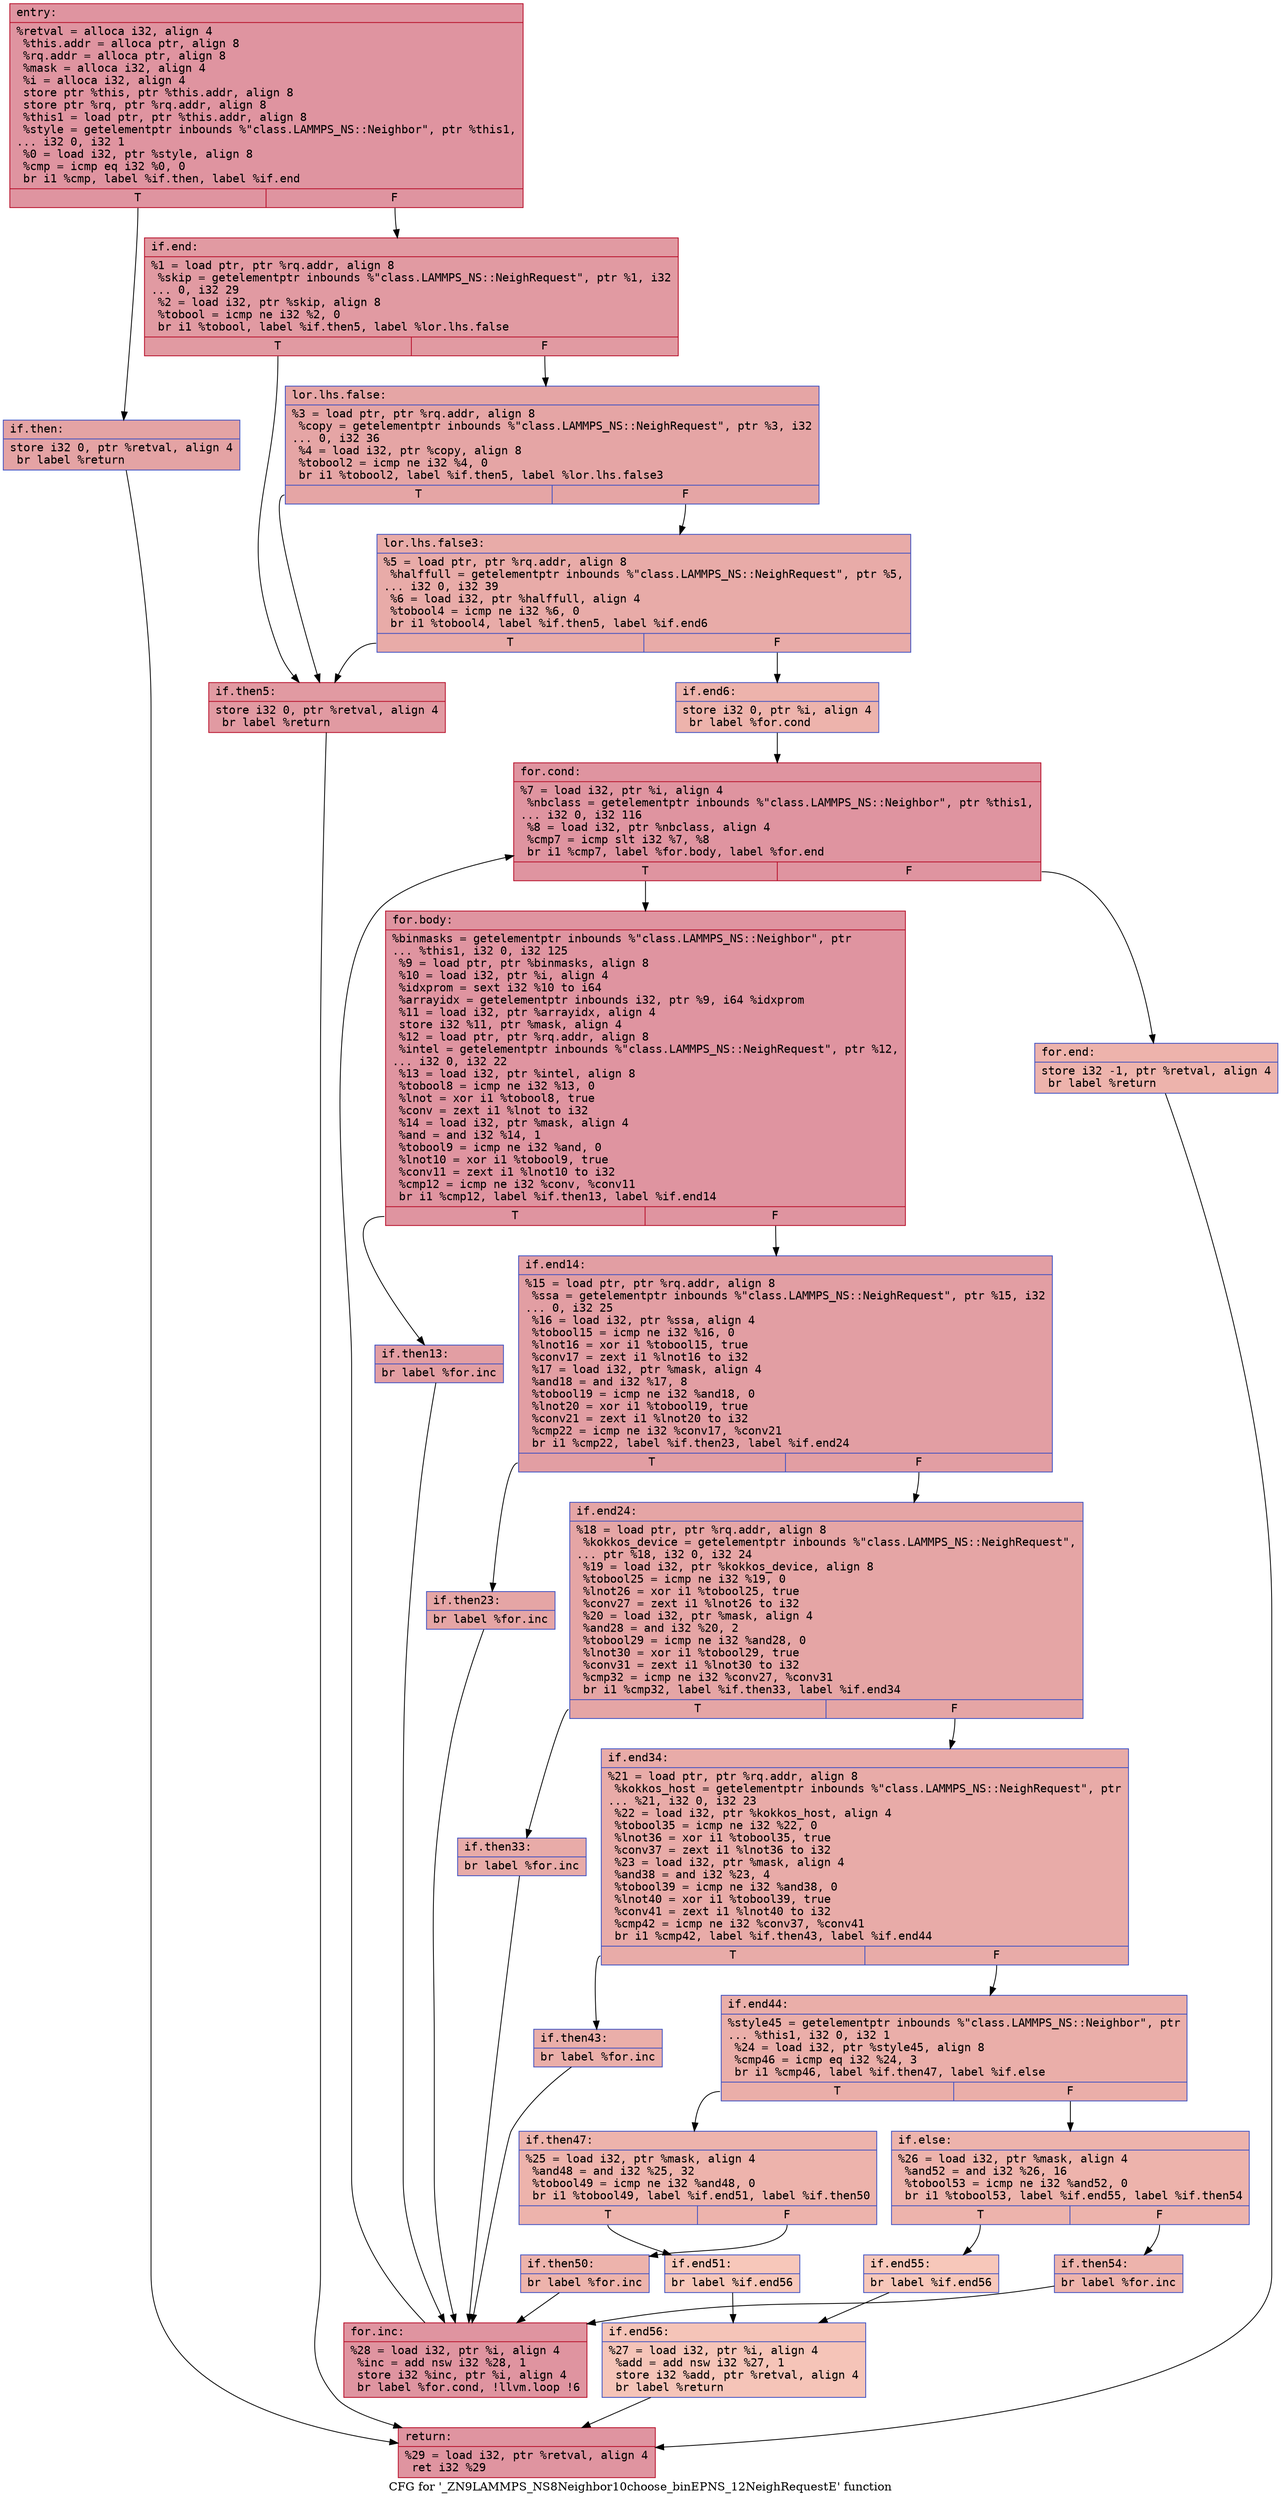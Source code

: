 digraph "CFG for '_ZN9LAMMPS_NS8Neighbor10choose_binEPNS_12NeighRequestE' function" {
	label="CFG for '_ZN9LAMMPS_NS8Neighbor10choose_binEPNS_12NeighRequestE' function";

	Node0x5563bdf89350 [shape=record,color="#b70d28ff", style=filled, fillcolor="#b70d2870" fontname="Courier",label="{entry:\l|  %retval = alloca i32, align 4\l  %this.addr = alloca ptr, align 8\l  %rq.addr = alloca ptr, align 8\l  %mask = alloca i32, align 4\l  %i = alloca i32, align 4\l  store ptr %this, ptr %this.addr, align 8\l  store ptr %rq, ptr %rq.addr, align 8\l  %this1 = load ptr, ptr %this.addr, align 8\l  %style = getelementptr inbounds %\"class.LAMMPS_NS::Neighbor\", ptr %this1,\l... i32 0, i32 1\l  %0 = load i32, ptr %style, align 8\l  %cmp = icmp eq i32 %0, 0\l  br i1 %cmp, label %if.then, label %if.end\l|{<s0>T|<s1>F}}"];
	Node0x5563bdf89350:s0 -> Node0x5563bdf898a0[tooltip="entry -> if.then\nProbability 37.50%" ];
	Node0x5563bdf89350:s1 -> Node0x5563bdf89910[tooltip="entry -> if.end\nProbability 62.50%" ];
	Node0x5563bdf898a0 [shape=record,color="#3d50c3ff", style=filled, fillcolor="#c32e3170" fontname="Courier",label="{if.then:\l|  store i32 0, ptr %retval, align 4\l  br label %return\l}"];
	Node0x5563bdf898a0 -> Node0x5563bdf89bc0[tooltip="if.then -> return\nProbability 100.00%" ];
	Node0x5563bdf89910 [shape=record,color="#b70d28ff", style=filled, fillcolor="#bb1b2c70" fontname="Courier",label="{if.end:\l|  %1 = load ptr, ptr %rq.addr, align 8\l  %skip = getelementptr inbounds %\"class.LAMMPS_NS::NeighRequest\", ptr %1, i32\l... 0, i32 29\l  %2 = load i32, ptr %skip, align 8\l  %tobool = icmp ne i32 %2, 0\l  br i1 %tobool, label %if.then5, label %lor.lhs.false\l|{<s0>T|<s1>F}}"];
	Node0x5563bdf89910:s0 -> Node0x5563bdf8f670[tooltip="if.end -> if.then5\nProbability 62.50%" ];
	Node0x5563bdf89910:s1 -> Node0x5563bdf8f6f0[tooltip="if.end -> lor.lhs.false\nProbability 37.50%" ];
	Node0x5563bdf8f6f0 [shape=record,color="#3d50c3ff", style=filled, fillcolor="#c5333470" fontname="Courier",label="{lor.lhs.false:\l|  %3 = load ptr, ptr %rq.addr, align 8\l  %copy = getelementptr inbounds %\"class.LAMMPS_NS::NeighRequest\", ptr %3, i32\l... 0, i32 36\l  %4 = load i32, ptr %copy, align 8\l  %tobool2 = icmp ne i32 %4, 0\l  br i1 %tobool2, label %if.then5, label %lor.lhs.false3\l|{<s0>T|<s1>F}}"];
	Node0x5563bdf8f6f0:s0 -> Node0x5563bdf8f670[tooltip="lor.lhs.false -> if.then5\nProbability 62.50%" ];
	Node0x5563bdf8f6f0:s1 -> Node0x5563bdf8fab0[tooltip="lor.lhs.false -> lor.lhs.false3\nProbability 37.50%" ];
	Node0x5563bdf8fab0 [shape=record,color="#3d50c3ff", style=filled, fillcolor="#cc403a70" fontname="Courier",label="{lor.lhs.false3:\l|  %5 = load ptr, ptr %rq.addr, align 8\l  %halffull = getelementptr inbounds %\"class.LAMMPS_NS::NeighRequest\", ptr %5,\l... i32 0, i32 39\l  %6 = load i32, ptr %halffull, align 4\l  %tobool4 = icmp ne i32 %6, 0\l  br i1 %tobool4, label %if.then5, label %if.end6\l|{<s0>T|<s1>F}}"];
	Node0x5563bdf8fab0:s0 -> Node0x5563bdf8f670[tooltip="lor.lhs.false3 -> if.then5\nProbability 62.50%" ];
	Node0x5563bdf8fab0:s1 -> Node0x5563bdf8fe80[tooltip="lor.lhs.false3 -> if.end6\nProbability 37.50%" ];
	Node0x5563bdf8f670 [shape=record,color="#b70d28ff", style=filled, fillcolor="#bb1b2c70" fontname="Courier",label="{if.then5:\l|  store i32 0, ptr %retval, align 4\l  br label %return\l}"];
	Node0x5563bdf8f670 -> Node0x5563bdf89bc0[tooltip="if.then5 -> return\nProbability 100.00%" ];
	Node0x5563bdf8fe80 [shape=record,color="#3d50c3ff", style=filled, fillcolor="#d6524470" fontname="Courier",label="{if.end6:\l|  store i32 0, ptr %i, align 4\l  br label %for.cond\l}"];
	Node0x5563bdf8fe80 -> Node0x5563bdf90150[tooltip="if.end6 -> for.cond\nProbability 100.00%" ];
	Node0x5563bdf90150 [shape=record,color="#b70d28ff", style=filled, fillcolor="#b70d2870" fontname="Courier",label="{for.cond:\l|  %7 = load i32, ptr %i, align 4\l  %nbclass = getelementptr inbounds %\"class.LAMMPS_NS::Neighbor\", ptr %this1,\l... i32 0, i32 116\l  %8 = load i32, ptr %nbclass, align 4\l  %cmp7 = icmp slt i32 %7, %8\l  br i1 %cmp7, label %for.body, label %for.end\l|{<s0>T|<s1>F}}"];
	Node0x5563bdf90150:s0 -> Node0x5563bdf90660[tooltip="for.cond -> for.body\nProbability 96.88%" ];
	Node0x5563bdf90150:s1 -> Node0x5563bdf906e0[tooltip="for.cond -> for.end\nProbability 3.12%" ];
	Node0x5563bdf90660 [shape=record,color="#b70d28ff", style=filled, fillcolor="#b70d2870" fontname="Courier",label="{for.body:\l|  %binmasks = getelementptr inbounds %\"class.LAMMPS_NS::Neighbor\", ptr\l... %this1, i32 0, i32 125\l  %9 = load ptr, ptr %binmasks, align 8\l  %10 = load i32, ptr %i, align 4\l  %idxprom = sext i32 %10 to i64\l  %arrayidx = getelementptr inbounds i32, ptr %9, i64 %idxprom\l  %11 = load i32, ptr %arrayidx, align 4\l  store i32 %11, ptr %mask, align 4\l  %12 = load ptr, ptr %rq.addr, align 8\l  %intel = getelementptr inbounds %\"class.LAMMPS_NS::NeighRequest\", ptr %12,\l... i32 0, i32 22\l  %13 = load i32, ptr %intel, align 8\l  %tobool8 = icmp ne i32 %13, 0\l  %lnot = xor i1 %tobool8, true\l  %conv = zext i1 %lnot to i32\l  %14 = load i32, ptr %mask, align 4\l  %and = and i32 %14, 1\l  %tobool9 = icmp ne i32 %and, 0\l  %lnot10 = xor i1 %tobool9, true\l  %conv11 = zext i1 %lnot10 to i32\l  %cmp12 = icmp ne i32 %conv, %conv11\l  br i1 %cmp12, label %if.then13, label %if.end14\l|{<s0>T|<s1>F}}"];
	Node0x5563bdf90660:s0 -> Node0x5563bdf91410[tooltip="for.body -> if.then13\nProbability 50.00%" ];
	Node0x5563bdf90660:s1 -> Node0x5563bdf91490[tooltip="for.body -> if.end14\nProbability 50.00%" ];
	Node0x5563bdf91410 [shape=record,color="#3d50c3ff", style=filled, fillcolor="#be242e70" fontname="Courier",label="{if.then13:\l|  br label %for.inc\l}"];
	Node0x5563bdf91410 -> Node0x5563bdf915c0[tooltip="if.then13 -> for.inc\nProbability 100.00%" ];
	Node0x5563bdf91490 [shape=record,color="#3d50c3ff", style=filled, fillcolor="#be242e70" fontname="Courier",label="{if.end14:\l|  %15 = load ptr, ptr %rq.addr, align 8\l  %ssa = getelementptr inbounds %\"class.LAMMPS_NS::NeighRequest\", ptr %15, i32\l... 0, i32 25\l  %16 = load i32, ptr %ssa, align 4\l  %tobool15 = icmp ne i32 %16, 0\l  %lnot16 = xor i1 %tobool15, true\l  %conv17 = zext i1 %lnot16 to i32\l  %17 = load i32, ptr %mask, align 4\l  %and18 = and i32 %17, 8\l  %tobool19 = icmp ne i32 %and18, 0\l  %lnot20 = xor i1 %tobool19, true\l  %conv21 = zext i1 %lnot20 to i32\l  %cmp22 = icmp ne i32 %conv17, %conv21\l  br i1 %cmp22, label %if.then23, label %if.end24\l|{<s0>T|<s1>F}}"];
	Node0x5563bdf91490:s0 -> Node0x5563bde12c20[tooltip="if.end14 -> if.then23\nProbability 50.00%" ];
	Node0x5563bdf91490:s1 -> Node0x5563bdf90480[tooltip="if.end14 -> if.end24\nProbability 50.00%" ];
	Node0x5563bde12c20 [shape=record,color="#3d50c3ff", style=filled, fillcolor="#c5333470" fontname="Courier",label="{if.then23:\l|  br label %for.inc\l}"];
	Node0x5563bde12c20 -> Node0x5563bdf915c0[tooltip="if.then23 -> for.inc\nProbability 100.00%" ];
	Node0x5563bdf90480 [shape=record,color="#3d50c3ff", style=filled, fillcolor="#c5333470" fontname="Courier",label="{if.end24:\l|  %18 = load ptr, ptr %rq.addr, align 8\l  %kokkos_device = getelementptr inbounds %\"class.LAMMPS_NS::NeighRequest\",\l... ptr %18, i32 0, i32 24\l  %19 = load i32, ptr %kokkos_device, align 8\l  %tobool25 = icmp ne i32 %19, 0\l  %lnot26 = xor i1 %tobool25, true\l  %conv27 = zext i1 %lnot26 to i32\l  %20 = load i32, ptr %mask, align 4\l  %and28 = and i32 %20, 2\l  %tobool29 = icmp ne i32 %and28, 0\l  %lnot30 = xor i1 %tobool29, true\l  %conv31 = zext i1 %lnot30 to i32\l  %cmp32 = icmp ne i32 %conv27, %conv31\l  br i1 %cmp32, label %if.then33, label %if.end34\l|{<s0>T|<s1>F}}"];
	Node0x5563bdf90480:s0 -> Node0x5563bdf92aa0[tooltip="if.end24 -> if.then33\nProbability 50.00%" ];
	Node0x5563bdf90480:s1 -> Node0x5563bdf92b20[tooltip="if.end24 -> if.end34\nProbability 50.00%" ];
	Node0x5563bdf92aa0 [shape=record,color="#3d50c3ff", style=filled, fillcolor="#cc403a70" fontname="Courier",label="{if.then33:\l|  br label %for.inc\l}"];
	Node0x5563bdf92aa0 -> Node0x5563bdf915c0[tooltip="if.then33 -> for.inc\nProbability 100.00%" ];
	Node0x5563bdf92b20 [shape=record,color="#3d50c3ff", style=filled, fillcolor="#cc403a70" fontname="Courier",label="{if.end34:\l|  %21 = load ptr, ptr %rq.addr, align 8\l  %kokkos_host = getelementptr inbounds %\"class.LAMMPS_NS::NeighRequest\", ptr\l... %21, i32 0, i32 23\l  %22 = load i32, ptr %kokkos_host, align 4\l  %tobool35 = icmp ne i32 %22, 0\l  %lnot36 = xor i1 %tobool35, true\l  %conv37 = zext i1 %lnot36 to i32\l  %23 = load i32, ptr %mask, align 4\l  %and38 = and i32 %23, 4\l  %tobool39 = icmp ne i32 %and38, 0\l  %lnot40 = xor i1 %tobool39, true\l  %conv41 = zext i1 %lnot40 to i32\l  %cmp42 = icmp ne i32 %conv37, %conv41\l  br i1 %cmp42, label %if.then43, label %if.end44\l|{<s0>T|<s1>F}}"];
	Node0x5563bdf92b20:s0 -> Node0x5563bdf93490[tooltip="if.end34 -> if.then43\nProbability 50.00%" ];
	Node0x5563bdf92b20:s1 -> Node0x5563bdf93510[tooltip="if.end34 -> if.end44\nProbability 50.00%" ];
	Node0x5563bdf93490 [shape=record,color="#3d50c3ff", style=filled, fillcolor="#d0473d70" fontname="Courier",label="{if.then43:\l|  br label %for.inc\l}"];
	Node0x5563bdf93490 -> Node0x5563bdf915c0[tooltip="if.then43 -> for.inc\nProbability 100.00%" ];
	Node0x5563bdf93510 [shape=record,color="#3d50c3ff", style=filled, fillcolor="#d0473d70" fontname="Courier",label="{if.end44:\l|  %style45 = getelementptr inbounds %\"class.LAMMPS_NS::Neighbor\", ptr\l... %this1, i32 0, i32 1\l  %24 = load i32, ptr %style45, align 8\l  %cmp46 = icmp eq i32 %24, 3\l  br i1 %cmp46, label %if.then47, label %if.else\l|{<s0>T|<s1>F}}"];
	Node0x5563bdf93510:s0 -> Node0x5563bdf938c0[tooltip="if.end44 -> if.then47\nProbability 50.00%" ];
	Node0x5563bdf93510:s1 -> Node0x5563bdf93940[tooltip="if.end44 -> if.else\nProbability 50.00%" ];
	Node0x5563bdf938c0 [shape=record,color="#3d50c3ff", style=filled, fillcolor="#d6524470" fontname="Courier",label="{if.then47:\l|  %25 = load i32, ptr %mask, align 4\l  %and48 = and i32 %25, 32\l  %tobool49 = icmp ne i32 %and48, 0\l  br i1 %tobool49, label %if.end51, label %if.then50\l|{<s0>T|<s1>F}}"];
	Node0x5563bdf938c0:s0 -> Node0x5563bdf93c50[tooltip="if.then47 -> if.end51\nProbability 3.12%" ];
	Node0x5563bdf938c0:s1 -> Node0x5563bdf93cd0[tooltip="if.then47 -> if.then50\nProbability 96.88%" ];
	Node0x5563bdf93cd0 [shape=record,color="#3d50c3ff", style=filled, fillcolor="#d6524470" fontname="Courier",label="{if.then50:\l|  br label %for.inc\l}"];
	Node0x5563bdf93cd0 -> Node0x5563bdf915c0[tooltip="if.then50 -> for.inc\nProbability 100.00%" ];
	Node0x5563bdf93c50 [shape=record,color="#3d50c3ff", style=filled, fillcolor="#ec7f6370" fontname="Courier",label="{if.end51:\l|  br label %if.end56\l}"];
	Node0x5563bdf93c50 -> Node0x5563bdf93ed0[tooltip="if.end51 -> if.end56\nProbability 100.00%" ];
	Node0x5563bdf93940 [shape=record,color="#3d50c3ff", style=filled, fillcolor="#d6524470" fontname="Courier",label="{if.else:\l|  %26 = load i32, ptr %mask, align 4\l  %and52 = and i32 %26, 16\l  %tobool53 = icmp ne i32 %and52, 0\l  br i1 %tobool53, label %if.end55, label %if.then54\l|{<s0>T|<s1>F}}"];
	Node0x5563bdf93940:s0 -> Node0x5563bdf941b0[tooltip="if.else -> if.end55\nProbability 3.12%" ];
	Node0x5563bdf93940:s1 -> Node0x5563bdf94230[tooltip="if.else -> if.then54\nProbability 96.88%" ];
	Node0x5563bdf94230 [shape=record,color="#3d50c3ff", style=filled, fillcolor="#d6524470" fontname="Courier",label="{if.then54:\l|  br label %for.inc\l}"];
	Node0x5563bdf94230 -> Node0x5563bdf915c0[tooltip="if.then54 -> for.inc\nProbability 100.00%" ];
	Node0x5563bdf941b0 [shape=record,color="#3d50c3ff", style=filled, fillcolor="#ec7f6370" fontname="Courier",label="{if.end55:\l|  br label %if.end56\l}"];
	Node0x5563bdf941b0 -> Node0x5563bdf93ed0[tooltip="if.end55 -> if.end56\nProbability 100.00%" ];
	Node0x5563bdf93ed0 [shape=record,color="#3d50c3ff", style=filled, fillcolor="#e97a5f70" fontname="Courier",label="{if.end56:\l|  %27 = load i32, ptr %i, align 4\l  %add = add nsw i32 %27, 1\l  store i32 %add, ptr %retval, align 4\l  br label %return\l}"];
	Node0x5563bdf93ed0 -> Node0x5563bdf89bc0[tooltip="if.end56 -> return\nProbability 100.00%" ];
	Node0x5563bdf915c0 [shape=record,color="#b70d28ff", style=filled, fillcolor="#b70d2870" fontname="Courier",label="{for.inc:\l|  %28 = load i32, ptr %i, align 4\l  %inc = add nsw i32 %28, 1\l  store i32 %inc, ptr %i, align 4\l  br label %for.cond, !llvm.loop !6\l}"];
	Node0x5563bdf915c0 -> Node0x5563bdf90150[tooltip="for.inc -> for.cond\nProbability 100.00%" ];
	Node0x5563bdf906e0 [shape=record,color="#3d50c3ff", style=filled, fillcolor="#d6524470" fontname="Courier",label="{for.end:\l|  store i32 -1, ptr %retval, align 4\l  br label %return\l}"];
	Node0x5563bdf906e0 -> Node0x5563bdf89bc0[tooltip="for.end -> return\nProbability 100.00%" ];
	Node0x5563bdf89bc0 [shape=record,color="#b70d28ff", style=filled, fillcolor="#b70d2870" fontname="Courier",label="{return:\l|  %29 = load i32, ptr %retval, align 4\l  ret i32 %29\l}"];
}
